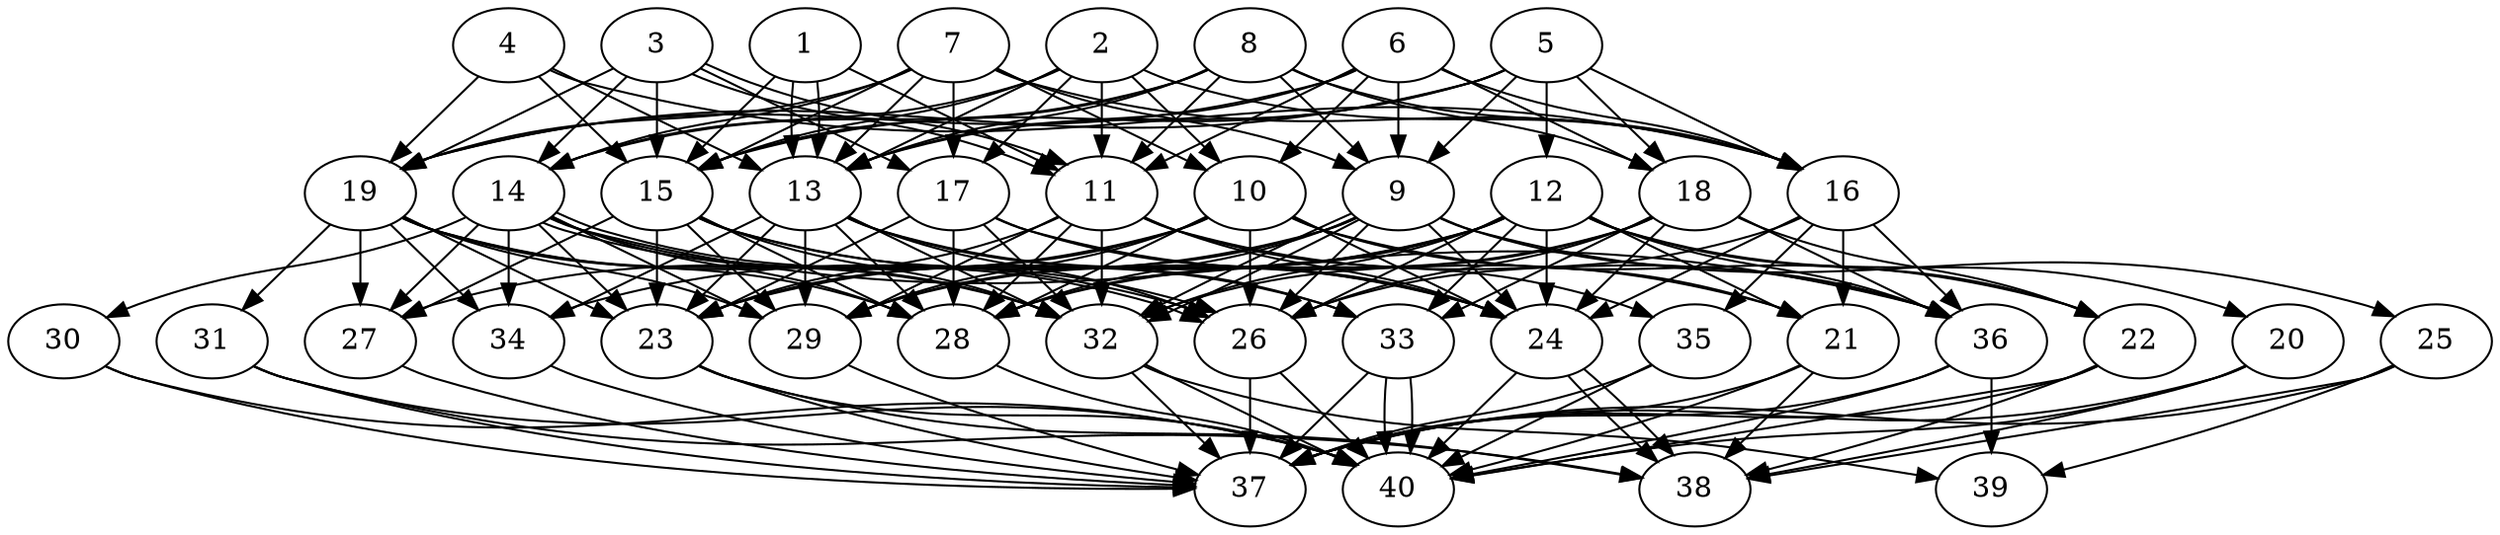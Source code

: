// DAG automatically generated by daggen at Tue Aug  6 16:28:35 2019
// ./daggen --dot -n 40 --ccr 0.5 --fat 0.7 --regular 0.5 --density 0.9 --mindata 5242880 --maxdata 52428800 
digraph G {
  1 [size="17369088", alpha="0.06", expect_size="8684544"] 
  1 -> 11 [size ="8684544"]
  1 -> 13 [size ="8684544"]
  1 -> 13 [size ="8684544"]
  1 -> 15 [size ="8684544"]
  2 [size="35618816", alpha="0.06", expect_size="17809408"] 
  2 -> 10 [size ="17809408"]
  2 -> 11 [size ="17809408"]
  2 -> 13 [size ="17809408"]
  2 -> 14 [size ="17809408"]
  2 -> 15 [size ="17809408"]
  2 -> 16 [size ="17809408"]
  2 -> 17 [size ="17809408"]
  3 [size="78204928", alpha="0.16", expect_size="39102464"] 
  3 -> 11 [size ="39102464"]
  3 -> 11 [size ="39102464"]
  3 -> 14 [size ="39102464"]
  3 -> 15 [size ="39102464"]
  3 -> 17 [size ="39102464"]
  3 -> 19 [size ="39102464"]
  4 [size="41697280", alpha="0.01", expect_size="20848640"] 
  4 -> 13 [size ="20848640"]
  4 -> 15 [size ="20848640"]
  4 -> 16 [size ="20848640"]
  4 -> 19 [size ="20848640"]
  5 [size="51480576", alpha="0.19", expect_size="25740288"] 
  5 -> 9 [size ="25740288"]
  5 -> 12 [size ="25740288"]
  5 -> 13 [size ="25740288"]
  5 -> 15 [size ="25740288"]
  5 -> 16 [size ="25740288"]
  5 -> 18 [size ="25740288"]
  5 -> 19 [size ="25740288"]
  6 [size="28246016", alpha="0.01", expect_size="14123008"] 
  6 -> 9 [size ="14123008"]
  6 -> 10 [size ="14123008"]
  6 -> 11 [size ="14123008"]
  6 -> 13 [size ="14123008"]
  6 -> 16 [size ="14123008"]
  6 -> 18 [size ="14123008"]
  6 -> 19 [size ="14123008"]
  7 [size="62504960", alpha="0.10", expect_size="31252480"] 
  7 -> 9 [size ="31252480"]
  7 -> 10 [size ="31252480"]
  7 -> 13 [size ="31252480"]
  7 -> 14 [size ="31252480"]
  7 -> 15 [size ="31252480"]
  7 -> 16 [size ="31252480"]
  7 -> 17 [size ="31252480"]
  7 -> 19 [size ="31252480"]
  8 [size="38719488", alpha="0.20", expect_size="19359744"] 
  8 -> 9 [size ="19359744"]
  8 -> 11 [size ="19359744"]
  8 -> 13 [size ="19359744"]
  8 -> 14 [size ="19359744"]
  8 -> 15 [size ="19359744"]
  8 -> 16 [size ="19359744"]
  8 -> 18 [size ="19359744"]
  9 [size="81119232", alpha="0.12", expect_size="40559616"] 
  9 -> 24 [size ="40559616"]
  9 -> 25 [size ="40559616"]
  9 -> 26 [size ="40559616"]
  9 -> 28 [size ="40559616"]
  9 -> 29 [size ="40559616"]
  9 -> 32 [size ="40559616"]
  9 -> 32 [size ="40559616"]
  9 -> 34 [size ="40559616"]
  9 -> 36 [size ="40559616"]
  10 [size="95653888", alpha="0.10", expect_size="47826944"] 
  10 -> 21 [size ="47826944"]
  10 -> 22 [size ="47826944"]
  10 -> 23 [size ="47826944"]
  10 -> 24 [size ="47826944"]
  10 -> 26 [size ="47826944"]
  10 -> 27 [size ="47826944"]
  10 -> 28 [size ="47826944"]
  10 -> 29 [size ="47826944"]
  11 [size="57446400", alpha="0.04", expect_size="28723200"] 
  11 -> 23 [size ="28723200"]
  11 -> 24 [size ="28723200"]
  11 -> 28 [size ="28723200"]
  11 -> 29 [size ="28723200"]
  11 -> 32 [size ="28723200"]
  11 -> 35 [size ="28723200"]
  11 -> 36 [size ="28723200"]
  12 [size="86241280", alpha="0.05", expect_size="43120640"] 
  12 -> 20 [size ="43120640"]
  12 -> 21 [size ="43120640"]
  12 -> 22 [size ="43120640"]
  12 -> 23 [size ="43120640"]
  12 -> 24 [size ="43120640"]
  12 -> 26 [size ="43120640"]
  12 -> 28 [size ="43120640"]
  12 -> 29 [size ="43120640"]
  12 -> 32 [size ="43120640"]
  12 -> 33 [size ="43120640"]
  12 -> 36 [size ="43120640"]
  13 [size="18649088", alpha="0.04", expect_size="9324544"] 
  13 -> 23 [size ="9324544"]
  13 -> 24 [size ="9324544"]
  13 -> 26 [size ="9324544"]
  13 -> 28 [size ="9324544"]
  13 -> 29 [size ="9324544"]
  13 -> 32 [size ="9324544"]
  13 -> 33 [size ="9324544"]
  13 -> 34 [size ="9324544"]
  14 [size="94357504", alpha="0.07", expect_size="47178752"] 
  14 -> 23 [size ="47178752"]
  14 -> 26 [size ="47178752"]
  14 -> 26 [size ="47178752"]
  14 -> 27 [size ="47178752"]
  14 -> 28 [size ="47178752"]
  14 -> 29 [size ="47178752"]
  14 -> 30 [size ="47178752"]
  14 -> 32 [size ="47178752"]
  14 -> 34 [size ="47178752"]
  14 -> 36 [size ="47178752"]
  15 [size="96731136", alpha="0.19", expect_size="48365568"] 
  15 -> 23 [size ="48365568"]
  15 -> 24 [size ="48365568"]
  15 -> 27 [size ="48365568"]
  15 -> 28 [size ="48365568"]
  15 -> 29 [size ="48365568"]
  15 -> 32 [size ="48365568"]
  15 -> 33 [size ="48365568"]
  16 [size="94265344", alpha="0.04", expect_size="47132672"] 
  16 -> 21 [size ="47132672"]
  16 -> 24 [size ="47132672"]
  16 -> 26 [size ="47132672"]
  16 -> 35 [size ="47132672"]
  16 -> 36 [size ="47132672"]
  17 [size="98060288", alpha="0.09", expect_size="49030144"] 
  17 -> 21 [size ="49030144"]
  17 -> 23 [size ="49030144"]
  17 -> 24 [size ="49030144"]
  17 -> 28 [size ="49030144"]
  17 -> 32 [size ="49030144"]
  18 [size="50415616", alpha="0.16", expect_size="25207808"] 
  18 -> 22 [size ="25207808"]
  18 -> 24 [size ="25207808"]
  18 -> 26 [size ="25207808"]
  18 -> 28 [size ="25207808"]
  18 -> 32 [size ="25207808"]
  18 -> 33 [size ="25207808"]
  18 -> 36 [size ="25207808"]
  19 [size="48433152", alpha="0.03", expect_size="24216576"] 
  19 -> 23 [size ="24216576"]
  19 -> 26 [size ="24216576"]
  19 -> 27 [size ="24216576"]
  19 -> 28 [size ="24216576"]
  19 -> 29 [size ="24216576"]
  19 -> 31 [size ="24216576"]
  19 -> 32 [size ="24216576"]
  19 -> 34 [size ="24216576"]
  20 [size="12906496", alpha="0.18", expect_size="6453248"] 
  20 -> 37 [size ="6453248"]
  20 -> 38 [size ="6453248"]
  20 -> 40 [size ="6453248"]
  21 [size="58036224", alpha="0.14", expect_size="29018112"] 
  21 -> 37 [size ="29018112"]
  21 -> 38 [size ="29018112"]
  21 -> 40 [size ="29018112"]
  22 [size="78086144", alpha="0.15", expect_size="39043072"] 
  22 -> 37 [size ="39043072"]
  22 -> 38 [size ="39043072"]
  22 -> 40 [size ="39043072"]
  23 [size="102981632", alpha="0.11", expect_size="51490816"] 
  23 -> 37 [size ="51490816"]
  23 -> 38 [size ="51490816"]
  23 -> 40 [size ="51490816"]
  24 [size="26433536", alpha="0.13", expect_size="13216768"] 
  24 -> 38 [size ="13216768"]
  24 -> 38 [size ="13216768"]
  24 -> 40 [size ="13216768"]
  25 [size="60837888", alpha="0.04", expect_size="30418944"] 
  25 -> 37 [size ="30418944"]
  25 -> 38 [size ="30418944"]
  25 -> 39 [size ="30418944"]
  26 [size="54806528", alpha="0.19", expect_size="27403264"] 
  26 -> 37 [size ="27403264"]
  26 -> 40 [size ="27403264"]
  27 [size="75196416", alpha="0.05", expect_size="37598208"] 
  27 -> 37 [size ="37598208"]
  28 [size="25477120", alpha="0.17", expect_size="12738560"] 
  28 -> 40 [size ="12738560"]
  29 [size="102328320", alpha="0.03", expect_size="51164160"] 
  29 -> 37 [size ="51164160"]
  30 [size="22398976", alpha="0.08", expect_size="11199488"] 
  30 -> 37 [size ="11199488"]
  30 -> 40 [size ="11199488"]
  31 [size="11282432", alpha="0.03", expect_size="5641216"] 
  31 -> 37 [size ="5641216"]
  31 -> 38 [size ="5641216"]
  31 -> 40 [size ="5641216"]
  32 [size="75864064", alpha="0.14", expect_size="37932032"] 
  32 -> 37 [size ="37932032"]
  32 -> 39 [size ="37932032"]
  32 -> 40 [size ="37932032"]
  33 [size="52531200", alpha="0.06", expect_size="26265600"] 
  33 -> 37 [size ="26265600"]
  33 -> 40 [size ="26265600"]
  33 -> 40 [size ="26265600"]
  34 [size="103380992", alpha="0.17", expect_size="51690496"] 
  34 -> 37 [size ="51690496"]
  35 [size="70877184", alpha="0.05", expect_size="35438592"] 
  35 -> 37 [size ="35438592"]
  35 -> 40 [size ="35438592"]
  36 [size="90388480", alpha="0.12", expect_size="45194240"] 
  36 -> 37 [size ="45194240"]
  36 -> 39 [size ="45194240"]
  36 -> 40 [size ="45194240"]
  37 [size="85305344", alpha="0.16", expect_size="42652672"] 
  38 [size="13275136", alpha="0.10", expect_size="6637568"] 
  39 [size="91277312", alpha="0.11", expect_size="45638656"] 
  40 [size="12455936", alpha="0.13", expect_size="6227968"] 
}
